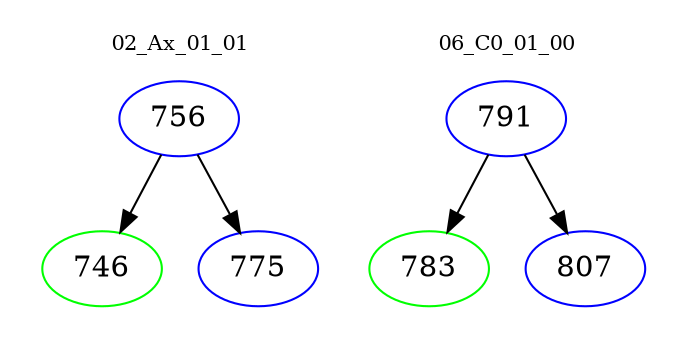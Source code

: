 digraph{
subgraph cluster_0 {
color = white
label = "02_Ax_01_01";
fontsize=10;
T0_756 [label="756", color="blue"]
T0_756 -> T0_746 [color="black"]
T0_746 [label="746", color="green"]
T0_756 -> T0_775 [color="black"]
T0_775 [label="775", color="blue"]
}
subgraph cluster_1 {
color = white
label = "06_C0_01_00";
fontsize=10;
T1_791 [label="791", color="blue"]
T1_791 -> T1_783 [color="black"]
T1_783 [label="783", color="green"]
T1_791 -> T1_807 [color="black"]
T1_807 [label="807", color="blue"]
}
}
